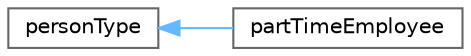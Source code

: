 digraph "Graphical Class Hierarchy"
{
 // LATEX_PDF_SIZE
  bgcolor="transparent";
  edge [fontname=Helvetica,fontsize=10,labelfontname=Helvetica,labelfontsize=10];
  node [fontname=Helvetica,fontsize=10,shape=box,height=0.2,width=0.4];
  rankdir="LR";
  Node0 [id="Node000000",label="personType",height=0.2,width=0.4,color="grey40", fillcolor="white", style="filled",URL="$classperson_type.html",tooltip=" "];
  Node0 -> Node1 [id="edge1_Node000000_Node000001",dir="back",color="steelblue1",style="solid",tooltip=" "];
  Node1 [id="Node000001",label="partTimeEmployee",height=0.2,width=0.4,color="grey40", fillcolor="white", style="filled",URL="$classpart_time_employee.html",tooltip=" "];
}
